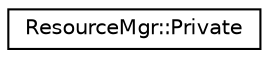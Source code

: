 digraph "类继承关系图"
{
 // INTERACTIVE_SVG=YES
 // LATEX_PDF_SIZE
  edge [fontname="Helvetica",fontsize="10",labelfontname="Helvetica",labelfontsize="10"];
  node [fontname="Helvetica",fontsize="10",shape=record];
  rankdir="LR";
  Node0 [label="ResourceMgr::Private",height=0.2,width=0.4,color="black", fillcolor="white", style="filled",URL="$df/de2/class_resource_mgr_1_1_private.html",tooltip=" "];
}
